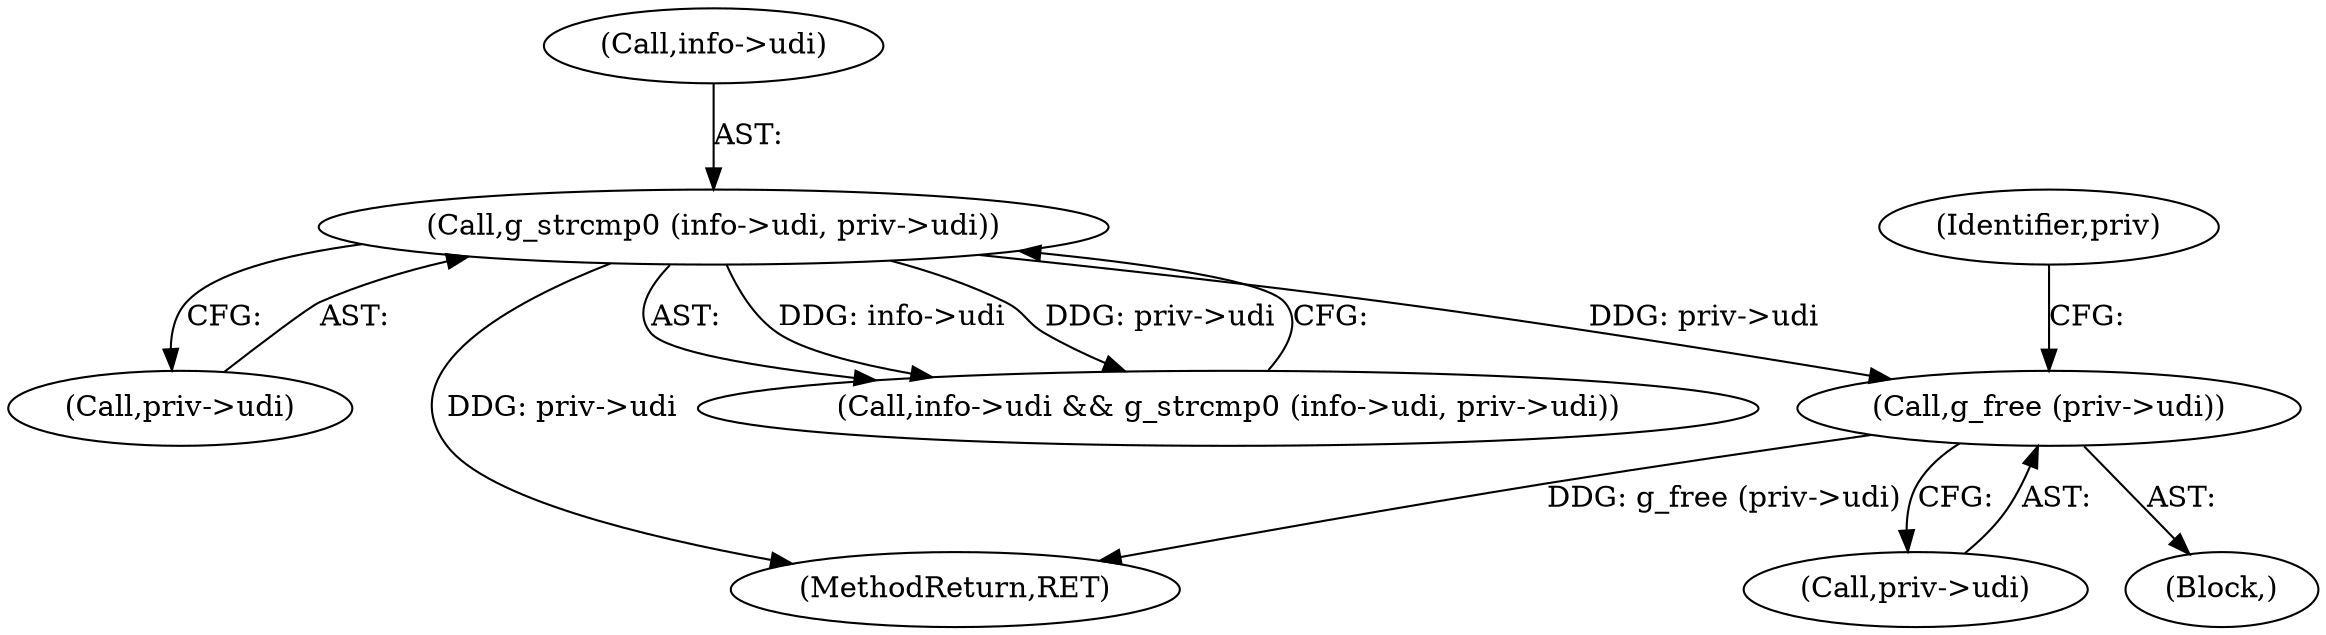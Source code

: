 digraph "0_NetworkManager_d5fc88e573fa58b93034b04d35a2454f5d28cad9@API" {
"1001601" [label="(Call,g_free (priv->udi))"];
"1001593" [label="(Call,g_strcmp0 (info->udi, priv->udi))"];
"1001597" [label="(Call,priv->udi)"];
"1001594" [label="(Call,info->udi)"];
"1001600" [label="(Block,)"];
"1007368" [label="(MethodReturn,RET)"];
"1001602" [label="(Call,priv->udi)"];
"1001607" [label="(Identifier,priv)"];
"1001593" [label="(Call,g_strcmp0 (info->udi, priv->udi))"];
"1001589" [label="(Call,info->udi && g_strcmp0 (info->udi, priv->udi))"];
"1001601" [label="(Call,g_free (priv->udi))"];
"1001601" -> "1001600"  [label="AST: "];
"1001601" -> "1001602"  [label="CFG: "];
"1001602" -> "1001601"  [label="AST: "];
"1001607" -> "1001601"  [label="CFG: "];
"1001601" -> "1007368"  [label="DDG: g_free (priv->udi)"];
"1001593" -> "1001601"  [label="DDG: priv->udi"];
"1001593" -> "1001589"  [label="AST: "];
"1001593" -> "1001597"  [label="CFG: "];
"1001594" -> "1001593"  [label="AST: "];
"1001597" -> "1001593"  [label="AST: "];
"1001589" -> "1001593"  [label="CFG: "];
"1001593" -> "1007368"  [label="DDG: priv->udi"];
"1001593" -> "1001589"  [label="DDG: info->udi"];
"1001593" -> "1001589"  [label="DDG: priv->udi"];
}
